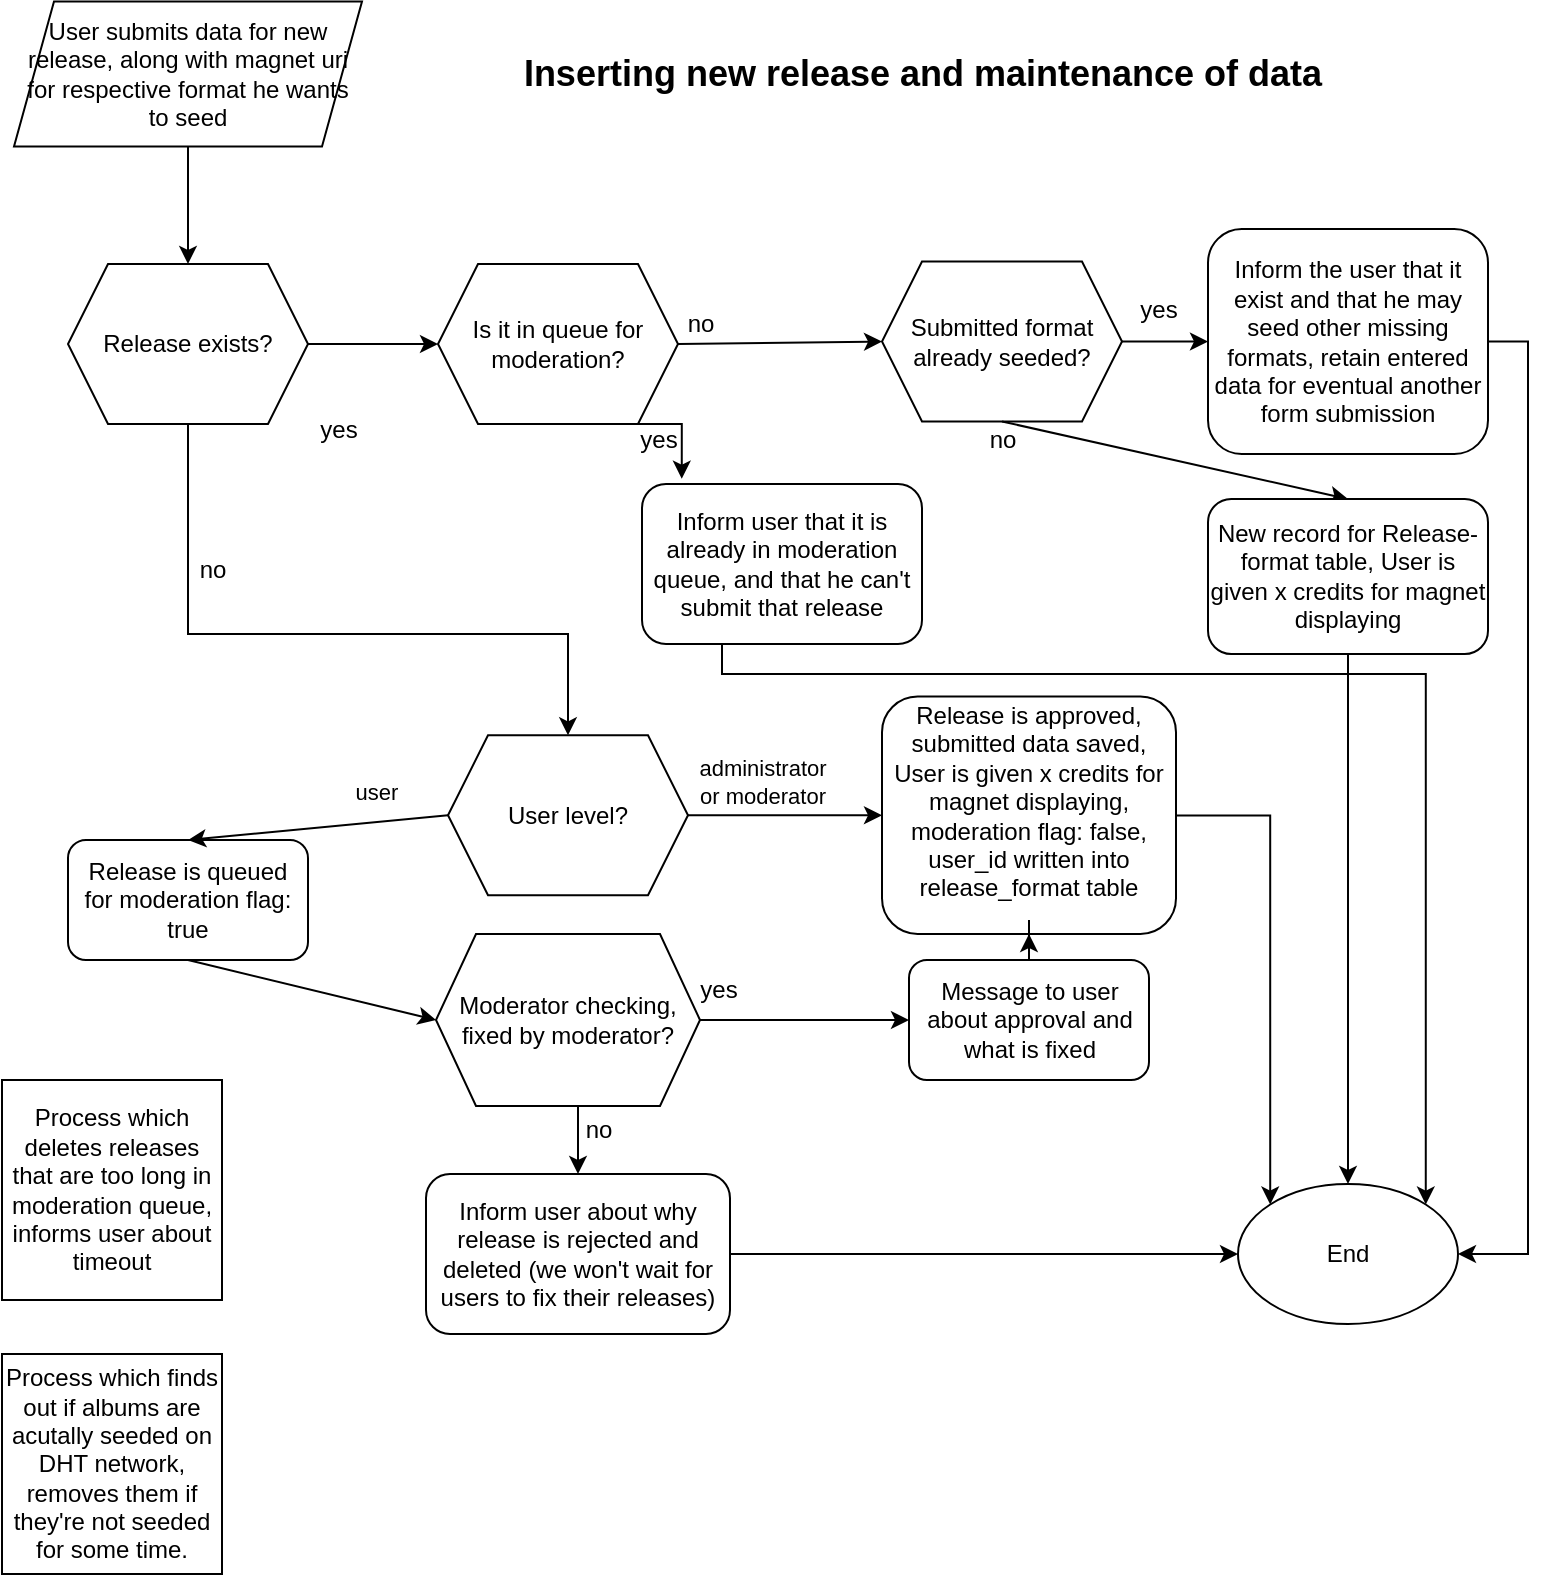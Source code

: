 <mxfile version="14.8.0" type="device" pages="3"><diagram name="Inserting a new release" id="c7558073-3199-34d8-9f00-42111426c3f3"><mxGraphModel dx="2062" dy="2243" grid="1" gridSize="10" guides="1" tooltips="1" connect="1" arrows="1" fold="1" page="1" pageScale="1" pageWidth="826" pageHeight="1169" background="#ffffff" math="0" shadow="0"><root><mxCell id="0"/><mxCell id="1" parent="0"/><mxCell id="n2ZyNjZmt25_cpvlLMeK-97" value="&lt;div&gt;&lt;font size=&quot;1&quot;&gt;&lt;b style=&quot;font-size: 18px&quot;&gt;Inserting new release and maintenance of data&lt;br&gt;&lt;/b&gt;&lt;/font&gt;&lt;/div&gt;" style="text;html=1;align=center;verticalAlign=middle;resizable=0;points=[];autosize=1;" parent="1" vertex="1"><mxGeometry x="290" y="-1140" width="420" height="20" as="geometry"/></mxCell><mxCell id="n2ZyNjZmt25_cpvlLMeK-98" value="User level?" style="shape=hexagon;perimeter=hexagonPerimeter2;whiteSpace=wrap;html=1;fixedSize=1;" parent="1" vertex="1"><mxGeometry x="263" y="-799.37" width="120" height="80" as="geometry"/></mxCell><object label="&lt;div&gt;administrator&lt;br&gt;&lt;/div&gt;&lt;div&gt;or moderator&lt;br&gt;&lt;/div&gt;" id="n2ZyNjZmt25_cpvlLMeK-103"><mxCell style="endArrow=classic;html=1;exitX=1;exitY=0.5;exitDx=0;exitDy=0;entryX=0;entryY=0.5;entryDx=0;entryDy=0;" parent="1" source="n2ZyNjZmt25_cpvlLMeK-98" target="n2ZyNjZmt25_cpvlLMeK-108" edge="1"><mxGeometry x="-0.237" y="18" width="50" height="50" relative="1" as="geometry"><mxPoint x="413" y="-805" as="sourcePoint"/><mxPoint x="638" y="-795" as="targetPoint"/><mxPoint y="1" as="offset"/></mxGeometry></mxCell></object><mxCell id="n2ZyNjZmt25_cpvlLMeK-104" value="Release is queued&lt;br&gt;&lt;div&gt; for moderation flag: true&lt;br&gt;&lt;/div&gt;" style="rounded=1;whiteSpace=wrap;html=1;" parent="1" vertex="1"><mxGeometry x="73" y="-747" width="120" height="60" as="geometry"/></mxCell><mxCell id="n2ZyNjZmt25_cpvlLMeK-107" value="&lt;div&gt;user&lt;/div&gt;" style="endArrow=classic;html=1;entryX=0.5;entryY=0;entryDx=0;entryDy=0;exitX=0;exitY=0.5;exitDx=0;exitDy=0;" parent="1" source="n2ZyNjZmt25_cpvlLMeK-98" target="n2ZyNjZmt25_cpvlLMeK-104" edge="1"><mxGeometry x="-0.468" y="-14" width="50" height="50" relative="1" as="geometry"><mxPoint x="293" y="-805" as="sourcePoint"/><mxPoint x="203" y="-805" as="targetPoint"/><Array as="points"/><mxPoint y="-1" as="offset"/></mxGeometry></mxCell><mxCell id="VYpHS7prJAa994C25TGv-16" style="edgeStyle=orthogonalEdgeStyle;rounded=0;orthogonalLoop=1;jettySize=auto;html=1;entryX=0;entryY=0;entryDx=0;entryDy=0;" parent="1" source="n2ZyNjZmt25_cpvlLMeK-108" target="VYpHS7prJAa994C25TGv-11" edge="1"><mxGeometry relative="1" as="geometry"/></mxCell><mxCell id="n2ZyNjZmt25_cpvlLMeK-108" value="&lt;div&gt;Release is approved, submitted data saved, User is given x credits for magnet displaying, moderation flag: false, user_id written into release_format table&lt;/div&gt;&lt;div&gt;&lt;br&gt;&lt;/div&gt;" style="rounded=1;whiteSpace=wrap;html=1;" parent="1" vertex="1"><mxGeometry x="480" y="-818.75" width="147" height="118.75" as="geometry"/></mxCell><mxCell id="n2ZyNjZmt25_cpvlLMeK-111" value="" style="endArrow=classic;html=1;exitX=0.5;exitY=1;exitDx=0;exitDy=0;entryX=0;entryY=0.5;entryDx=0;entryDy=0;" parent="1" source="n2ZyNjZmt25_cpvlLMeK-104" target="VYpHS7prJAa994C25TGv-31" edge="1"><mxGeometry width="50" height="50" relative="1" as="geometry"><mxPoint x="143" y="-775" as="sourcePoint"/><mxPoint x="143" y="-710" as="targetPoint"/></mxGeometry></mxCell><mxCell id="n2ZyNjZmt25_cpvlLMeK-115" value="&lt;div&gt;Inform user about why release is rejected and deleted (we won't wait for users to fix their releases)&lt;br&gt;&lt;/div&gt;" style="rounded=1;whiteSpace=wrap;html=1;" parent="1" vertex="1"><mxGeometry x="252" y="-580" width="152" height="80" as="geometry"/></mxCell><mxCell id="n2ZyNjZmt25_cpvlLMeK-119" value="" style="endArrow=classic;html=1;exitX=1;exitY=0.5;exitDx=0;exitDy=0;entryX=0;entryY=0.5;entryDx=0;entryDy=0;" parent="1" source="n2ZyNjZmt25_cpvlLMeK-115" target="VYpHS7prJAa994C25TGv-11" edge="1"><mxGeometry width="50" height="50" relative="1" as="geometry"><mxPoint x="293" y="-725" as="sourcePoint"/><mxPoint x="398" y="-602.5" as="targetPoint"/></mxGeometry></mxCell><mxCell id="VYpHS7prJAa994C25TGv-1" value="Submitted format already seeded?" style="shape=hexagon;perimeter=hexagonPerimeter2;whiteSpace=wrap;html=1;fixedSize=1;" parent="1" vertex="1"><mxGeometry x="480" y="-1036.25" width="120" height="80" as="geometry"/></mxCell><mxCell id="VYpHS7prJAa994C25TGv-2" value="" style="endArrow=classic;html=1;exitX=0.5;exitY=1;exitDx=0;exitDy=0;entryX=0.5;entryY=0;entryDx=0;entryDy=0;" parent="1" source="VYpHS7prJAa994C25TGv-1" target="VYpHS7prJAa994C25TGv-53" edge="1"><mxGeometry width="50" height="50" relative="1" as="geometry"><mxPoint x="513" y="-795" as="sourcePoint"/><mxPoint x="710" y="-813" as="targetPoint"/></mxGeometry></mxCell><mxCell id="VYpHS7prJAa994C25TGv-4" value="Inform the user that it exist and that he may seed other missing formats, retain entered data for eventual another form submission" style="rounded=1;whiteSpace=wrap;html=1;" parent="1" vertex="1"><mxGeometry x="643" y="-1052.5" width="140" height="112.5" as="geometry"/></mxCell><mxCell id="VYpHS7prJAa994C25TGv-5" value="" style="endArrow=classic;html=1;exitX=1;exitY=0.5;exitDx=0;exitDy=0;entryX=0;entryY=0.5;entryDx=0;entryDy=0;" parent="1" source="VYpHS7prJAa994C25TGv-1" target="VYpHS7prJAa994C25TGv-4" edge="1"><mxGeometry width="50" height="50" relative="1" as="geometry"><mxPoint x="513" y="-795" as="sourcePoint"/><mxPoint x="563" y="-845" as="targetPoint"/></mxGeometry></mxCell><mxCell id="VYpHS7prJAa994C25TGv-6" value="&lt;div&gt;yes&lt;/div&gt;&lt;div&gt;&lt;br&gt;&lt;/div&gt;" style="text;html=1;align=center;verticalAlign=middle;resizable=0;points=[];autosize=1;" parent="1" vertex="1"><mxGeometry x="603" y="-1020" width="30" height="30" as="geometry"/></mxCell><mxCell id="VYpHS7prJAa994C25TGv-20" style="edgeStyle=orthogonalEdgeStyle;rounded=0;orthogonalLoop=1;jettySize=auto;html=1;entryX=0.5;entryY=0;entryDx=0;entryDy=0;exitX=0.5;exitY=1;exitDx=0;exitDy=0;" parent="1" source="VYpHS7prJAa994C25TGv-9" target="VYpHS7prJAa994C25TGv-17" edge="1"><mxGeometry relative="1" as="geometry"><mxPoint x="288" y="-1020" as="sourcePoint"/></mxGeometry></mxCell><mxCell id="VYpHS7prJAa994C25TGv-9" value="&lt;div&gt;User submits data for new release, along with magnet uri for respective format he wants to seed&lt;br&gt;&lt;/div&gt;" style="shape=parallelogram;perimeter=parallelogramPerimeter;whiteSpace=wrap;html=1;fixedSize=1;" parent="1" vertex="1"><mxGeometry x="46" y="-1166.25" width="174" height="72.5" as="geometry"/></mxCell><mxCell id="VYpHS7prJAa994C25TGv-14" style="edgeStyle=orthogonalEdgeStyle;rounded=0;orthogonalLoop=1;jettySize=auto;html=1;exitX=1;exitY=0.5;exitDx=0;exitDy=0;entryX=1;entryY=0.5;entryDx=0;entryDy=0;" parent="1" source="VYpHS7prJAa994C25TGv-4" target="VYpHS7prJAa994C25TGv-11" edge="1"><mxGeometry relative="1" as="geometry"><mxPoint x="703" y="-915" as="sourcePoint"/></mxGeometry></mxCell><mxCell id="VYpHS7prJAa994C25TGv-11" value="End" style="ellipse;whiteSpace=wrap;html=1;" parent="1" vertex="1"><mxGeometry x="658" y="-575" width="110" height="70" as="geometry"/></mxCell><mxCell id="VYpHS7prJAa994C25TGv-21" style="edgeStyle=orthogonalEdgeStyle;rounded=0;orthogonalLoop=1;jettySize=auto;html=1;exitX=0.5;exitY=1;exitDx=0;exitDy=0;entryX=0.5;entryY=0;entryDx=0;entryDy=0;" parent="1" source="VYpHS7prJAa994C25TGv-17" target="n2ZyNjZmt25_cpvlLMeK-98" edge="1"><mxGeometry relative="1" as="geometry"><Array as="points"><mxPoint x="133" y="-850"/><mxPoint x="323" y="-850"/></Array></mxGeometry></mxCell><mxCell id="VYpHS7prJAa994C25TGv-26" style="edgeStyle=orthogonalEdgeStyle;rounded=0;orthogonalLoop=1;jettySize=auto;html=1;exitX=1;exitY=0.5;exitDx=0;exitDy=0;entryX=0;entryY=0.5;entryDx=0;entryDy=0;" parent="1" source="VYpHS7prJAa994C25TGv-17" target="VYpHS7prJAa994C25TGv-40" edge="1"><mxGeometry relative="1" as="geometry"><mxPoint x="310" y="-880" as="targetPoint"/></mxGeometry></mxCell><mxCell id="VYpHS7prJAa994C25TGv-17" value="Release exists?" style="shape=hexagon;perimeter=hexagonPerimeter2;whiteSpace=wrap;html=1;fixedSize=1;" parent="1" vertex="1"><mxGeometry x="73" y="-1035" width="120" height="80" as="geometry"/></mxCell><mxCell id="VYpHS7prJAa994C25TGv-24" value="&lt;div&gt;no&lt;/div&gt;&lt;div&gt;&lt;br&gt;&lt;/div&gt;" style="text;html=1;align=center;verticalAlign=middle;resizable=0;points=[];autosize=1;" parent="1" vertex="1"><mxGeometry x="130" y="-890" width="30" height="30" as="geometry"/></mxCell><mxCell id="VYpHS7prJAa994C25TGv-27" value="&lt;div&gt;yes&lt;/div&gt;&lt;div&gt;&lt;br&gt;&lt;/div&gt;" style="text;html=1;align=center;verticalAlign=middle;resizable=0;points=[];autosize=1;" parent="1" vertex="1"><mxGeometry x="193" y="-960" width="30" height="30" as="geometry"/></mxCell><mxCell id="VYpHS7prJAa994C25TGv-29" value="&lt;div&gt;no&lt;/div&gt;&lt;div&gt;&lt;br&gt;&lt;/div&gt;" style="text;html=1;align=center;verticalAlign=middle;resizable=0;points=[];autosize=1;" parent="1" vertex="1"><mxGeometry x="525" y="-955" width="30" height="30" as="geometry"/></mxCell><mxCell id="VYpHS7prJAa994C25TGv-33" style="edgeStyle=orthogonalEdgeStyle;rounded=0;orthogonalLoop=1;jettySize=auto;html=1;exitX=1;exitY=0.5;exitDx=0;exitDy=0;entryX=0;entryY=0.5;entryDx=0;entryDy=0;" parent="1" source="VYpHS7prJAa994C25TGv-31" target="VYpHS7prJAa994C25TGv-37" edge="1"><mxGeometry relative="1" as="geometry"><mxPoint x="358" y="-590" as="sourcePoint"/></mxGeometry></mxCell><mxCell id="VYpHS7prJAa994C25TGv-35" style="edgeStyle=orthogonalEdgeStyle;rounded=0;orthogonalLoop=1;jettySize=auto;html=1;entryX=0.5;entryY=0;entryDx=0;entryDy=0;exitX=0.5;exitY=1;exitDx=0;exitDy=0;" parent="1" source="VYpHS7prJAa994C25TGv-31" target="n2ZyNjZmt25_cpvlLMeK-115" edge="1"><mxGeometry relative="1" as="geometry"><mxPoint x="298" y="-550" as="sourcePoint"/></mxGeometry></mxCell><mxCell id="VYpHS7prJAa994C25TGv-31" value="Moderator checking, fixed by moderator?" style="shape=hexagon;perimeter=hexagonPerimeter2;whiteSpace=wrap;html=1;fixedSize=1;" parent="1" vertex="1"><mxGeometry x="257" y="-700" width="132" height="86" as="geometry"/></mxCell><mxCell id="VYpHS7prJAa994C25TGv-34" value="&lt;div&gt;yes&lt;/div&gt;&lt;div&gt;&lt;br&gt;&lt;/div&gt;" style="text;html=1;align=center;verticalAlign=middle;resizable=0;points=[];autosize=1;" parent="1" vertex="1"><mxGeometry x="383" y="-680" width="30" height="30" as="geometry"/></mxCell><mxCell id="VYpHS7prJAa994C25TGv-36" value="&lt;div&gt;no&lt;/div&gt;&lt;div&gt;&lt;br&gt;&lt;/div&gt;" style="text;html=1;align=center;verticalAlign=middle;resizable=0;points=[];autosize=1;" parent="1" vertex="1"><mxGeometry x="323" y="-610" width="30" height="30" as="geometry"/></mxCell><mxCell id="VYpHS7prJAa994C25TGv-38" style="edgeStyle=orthogonalEdgeStyle;rounded=0;orthogonalLoop=1;jettySize=auto;html=1;" parent="1" source="VYpHS7prJAa994C25TGv-37" target="n2ZyNjZmt25_cpvlLMeK-108" edge="1"><mxGeometry relative="1" as="geometry"/></mxCell><mxCell id="VYpHS7prJAa994C25TGv-37" value="Message to user about approval and what is fixed" style="rounded=1;whiteSpace=wrap;html=1;" parent="1" vertex="1"><mxGeometry x="493.5" y="-687" width="120" height="60" as="geometry"/></mxCell><mxCell id="VYpHS7prJAa994C25TGv-42" style="edgeStyle=orthogonalEdgeStyle;rounded=0;orthogonalLoop=1;jettySize=auto;html=1;entryX=0.142;entryY=-0.033;entryDx=0;entryDy=0;exitX=0.8;exitY=1;exitDx=0;exitDy=0;exitPerimeter=0;entryPerimeter=0;" parent="1" source="VYpHS7prJAa994C25TGv-40" target="VYpHS7prJAa994C25TGv-41" edge="1"><mxGeometry relative="1" as="geometry"/></mxCell><mxCell id="VYpHS7prJAa994C25TGv-40" value="Is it in queue for moderation?" style="shape=hexagon;perimeter=hexagonPerimeter2;whiteSpace=wrap;html=1;fixedSize=1;" parent="1" vertex="1"><mxGeometry x="258" y="-1035" width="120" height="80" as="geometry"/></mxCell><mxCell id="VYpHS7prJAa994C25TGv-49" style="edgeStyle=orthogonalEdgeStyle;rounded=0;orthogonalLoop=1;jettySize=auto;html=1;entryX=1;entryY=0;entryDx=0;entryDy=0;" parent="1" source="VYpHS7prJAa994C25TGv-41" target="VYpHS7prJAa994C25TGv-11" edge="1"><mxGeometry relative="1" as="geometry"><Array as="points"><mxPoint x="400" y="-830"/><mxPoint x="752" y="-830"/></Array></mxGeometry></mxCell><mxCell id="VYpHS7prJAa994C25TGv-41" value="&lt;div&gt;Inform user that it is already in moderation queue, and that he can't submit that release&lt;/div&gt;" style="rounded=1;whiteSpace=wrap;html=1;" parent="1" vertex="1"><mxGeometry x="360" y="-925" width="140" height="80" as="geometry"/></mxCell><mxCell id="VYpHS7prJAa994C25TGv-43" value="&lt;div&gt;yes&lt;/div&gt;&lt;div&gt;&lt;br&gt;&lt;/div&gt;" style="text;html=1;align=center;verticalAlign=middle;resizable=0;points=[];autosize=1;" parent="1" vertex="1"><mxGeometry x="353" y="-955" width="30" height="30" as="geometry"/></mxCell><mxCell id="VYpHS7prJAa994C25TGv-46" value="" style="endArrow=classic;html=1;entryX=0;entryY=0.5;entryDx=0;entryDy=0;exitX=1;exitY=0.5;exitDx=0;exitDy=0;" parent="1" source="VYpHS7prJAa994C25TGv-40" target="VYpHS7prJAa994C25TGv-1" edge="1"><mxGeometry width="50" height="50" relative="1" as="geometry"><mxPoint x="400" y="-996" as="sourcePoint"/><mxPoint x="503" y="-980" as="targetPoint"/></mxGeometry></mxCell><mxCell id="VYpHS7prJAa994C25TGv-47" value="no" style="text;html=1;align=center;verticalAlign=middle;resizable=0;points=[];autosize=1;" parent="1" vertex="1"><mxGeometry x="374" y="-1015" width="30" height="20" as="geometry"/></mxCell><mxCell id="VYpHS7prJAa994C25TGv-48" value="Process which deletes releases that are too long in moderation queue, informs user about timeout" style="whiteSpace=wrap;html=1;aspect=fixed;" parent="1" vertex="1"><mxGeometry x="40" y="-627" width="110" height="110" as="geometry"/></mxCell><mxCell id="VYpHS7prJAa994C25TGv-54" style="edgeStyle=orthogonalEdgeStyle;rounded=0;orthogonalLoop=1;jettySize=auto;html=1;entryX=0.5;entryY=0;entryDx=0;entryDy=0;" parent="1" source="VYpHS7prJAa994C25TGv-53" target="VYpHS7prJAa994C25TGv-11" edge="1"><mxGeometry relative="1" as="geometry"><mxPoint x="670" y="-580" as="targetPoint"/></mxGeometry></mxCell><mxCell id="VYpHS7prJAa994C25TGv-53" value="New record for Release-format table, User is given x credits for magnet displaying" style="rounded=1;whiteSpace=wrap;html=1;" parent="1" vertex="1"><mxGeometry x="643" y="-917.5" width="140" height="77.5" as="geometry"/></mxCell><mxCell id="3IJNpLpQava2h7007j8y-3" value="&lt;div&gt;Process which finds out if albums are acutally seeded on DHT network, removes them if they're not seeded for some time.&lt;/div&gt;" style="whiteSpace=wrap;html=1;aspect=fixed;" vertex="1" parent="1"><mxGeometry x="40" y="-490" width="110" height="110" as="geometry"/></mxCell></root></mxGraphModel></diagram><diagram id="XDokTzI9cl6tC_Xatj_h" name="Logic for giving of magnet display credits"><mxGraphModel dx="2062" dy="1082" grid="1" gridSize="10" guides="1" tooltips="1" connect="1" arrows="1" fold="1" page="1" pageScale="1" pageWidth="850" pageHeight="1100" math="0" shadow="0"><root><mxCell id="PKk5NcFxZz1ioKg03z-K-0"/><mxCell id="PKk5NcFxZz1ioKg03z-K-1" parent="PKk5NcFxZz1ioKg03z-K-0"/><mxCell id="PKk5NcFxZz1ioKg03z-K-2" value="&lt;font style=&quot;font-size: 18px&quot;&gt;&lt;b&gt;Logic for giving of magnet display credits&lt;/b&gt;&lt;/font&gt;" style="text;html=1;strokeColor=none;fillColor=none;align=center;verticalAlign=middle;whiteSpace=wrap;rounded=0;" parent="PKk5NcFxZz1ioKg03z-K-1" vertex="1"><mxGeometry x="220" y="30" width="420" height="20" as="geometry"/></mxCell><mxCell id="FW8wLS0qnxZjOae0w8Y4-0" value="" style="shape=table;html=1;whiteSpace=wrap;startSize=0;container=1;collapsible=0;childLayout=tableLayout;" parent="PKk5NcFxZz1ioKg03z-K-1" vertex="1"><mxGeometry x="40" y="80" width="150" height="385" as="geometry"/></mxCell><mxCell id="FW8wLS0qnxZjOae0w8Y4-1" value="" style="shape=partialRectangle;html=1;whiteSpace=wrap;collapsible=0;dropTarget=0;pointerEvents=0;fillColor=none;top=0;left=0;bottom=0;right=0;points=[[0,0.5],[1,0.5]];portConstraint=eastwest;" parent="FW8wLS0qnxZjOae0w8Y4-0" vertex="1"><mxGeometry width="150" height="70" as="geometry"/></mxCell><mxCell id="FW8wLS0qnxZjOae0w8Y4-2" value="Number of submitted releases" style="shape=partialRectangle;html=1;whiteSpace=wrap;connectable=0;overflow=hidden;fillColor=none;top=0;left=0;bottom=0;right=0;" parent="FW8wLS0qnxZjOae0w8Y4-1" vertex="1"><mxGeometry width="75" height="70" as="geometry"/></mxCell><mxCell id="FW8wLS0qnxZjOae0w8Y4-3" value="Number of magnet displays given" style="shape=partialRectangle;html=1;whiteSpace=wrap;connectable=0;overflow=hidden;fillColor=none;top=0;left=0;bottom=0;right=0;" parent="FW8wLS0qnxZjOae0w8Y4-1" vertex="1"><mxGeometry x="75" width="75" height="70" as="geometry"/></mxCell><mxCell id="FW8wLS0qnxZjOae0w8Y4-4" value="" style="shape=partialRectangle;html=1;whiteSpace=wrap;collapsible=0;dropTarget=0;pointerEvents=0;fillColor=none;top=0;left=0;bottom=0;right=0;points=[[0,0.5],[1,0.5]];portConstraint=eastwest;" parent="FW8wLS0qnxZjOae0w8Y4-0" vertex="1"><mxGeometry y="70" width="150" height="45" as="geometry"/></mxCell><mxCell id="FW8wLS0qnxZjOae0w8Y4-5" value="0-10" style="shape=partialRectangle;html=1;whiteSpace=wrap;connectable=0;overflow=hidden;fillColor=none;top=0;left=0;bottom=0;right=0;" parent="FW8wLS0qnxZjOae0w8Y4-4" vertex="1"><mxGeometry width="75" height="45" as="geometry"/></mxCell><mxCell id="FW8wLS0qnxZjOae0w8Y4-6" value="1" style="shape=partialRectangle;html=1;whiteSpace=wrap;connectable=0;overflow=hidden;fillColor=none;top=0;left=0;bottom=0;right=0;" parent="FW8wLS0qnxZjOae0w8Y4-4" vertex="1"><mxGeometry x="75" width="75" height="45" as="geometry"/></mxCell><mxCell id="FW8wLS0qnxZjOae0w8Y4-7" value="" style="shape=partialRectangle;html=1;whiteSpace=wrap;collapsible=0;dropTarget=0;pointerEvents=0;fillColor=none;top=0;left=0;bottom=0;right=0;points=[[0,0.5],[1,0.5]];portConstraint=eastwest;" parent="FW8wLS0qnxZjOae0w8Y4-0" vertex="1"><mxGeometry y="115" width="150" height="45" as="geometry"/></mxCell><mxCell id="FW8wLS0qnxZjOae0w8Y4-8" value="10-30" style="shape=partialRectangle;html=1;whiteSpace=wrap;connectable=0;overflow=hidden;fillColor=none;top=0;left=0;bottom=0;right=0;" parent="FW8wLS0qnxZjOae0w8Y4-7" vertex="1"><mxGeometry width="75" height="45" as="geometry"/></mxCell><mxCell id="FW8wLS0qnxZjOae0w8Y4-9" value="2" style="shape=partialRectangle;html=1;whiteSpace=wrap;connectable=0;overflow=hidden;fillColor=none;top=0;left=0;bottom=0;right=0;" parent="FW8wLS0qnxZjOae0w8Y4-7" vertex="1"><mxGeometry x="75" width="75" height="45" as="geometry"/></mxCell><mxCell id="FW8wLS0qnxZjOae0w8Y4-10" value="" style="shape=partialRectangle;html=1;whiteSpace=wrap;collapsible=0;dropTarget=0;pointerEvents=0;fillColor=none;top=0;left=0;bottom=0;right=0;points=[[0,0.5],[1,0.5]];portConstraint=eastwest;" parent="FW8wLS0qnxZjOae0w8Y4-0" vertex="1"><mxGeometry y="160" width="150" height="45" as="geometry"/></mxCell><mxCell id="FW8wLS0qnxZjOae0w8Y4-11" value="30-60" style="shape=partialRectangle;html=1;whiteSpace=wrap;connectable=0;overflow=hidden;fillColor=none;top=0;left=0;bottom=0;right=0;" parent="FW8wLS0qnxZjOae0w8Y4-10" vertex="1"><mxGeometry width="75" height="45" as="geometry"/></mxCell><mxCell id="FW8wLS0qnxZjOae0w8Y4-12" value="4" style="shape=partialRectangle;html=1;whiteSpace=wrap;connectable=0;overflow=hidden;fillColor=none;top=0;left=0;bottom=0;right=0;" parent="FW8wLS0qnxZjOae0w8Y4-10" vertex="1"><mxGeometry x="75" width="75" height="45" as="geometry"/></mxCell><mxCell id="FW8wLS0qnxZjOae0w8Y4-13" value="" style="shape=partialRectangle;html=1;whiteSpace=wrap;collapsible=0;dropTarget=0;pointerEvents=0;fillColor=none;top=0;left=0;bottom=0;right=0;points=[[0,0.5],[1,0.5]];portConstraint=eastwest;" parent="FW8wLS0qnxZjOae0w8Y4-0" vertex="1"><mxGeometry y="205" width="150" height="45" as="geometry"/></mxCell><mxCell id="FW8wLS0qnxZjOae0w8Y4-14" value="60-100" style="shape=partialRectangle;html=1;whiteSpace=wrap;connectable=0;overflow=hidden;fillColor=none;top=0;left=0;bottom=0;right=0;" parent="FW8wLS0qnxZjOae0w8Y4-13" vertex="1"><mxGeometry width="75" height="45" as="geometry"/></mxCell><mxCell id="FW8wLS0qnxZjOae0w8Y4-15" value="7" style="shape=partialRectangle;html=1;whiteSpace=wrap;connectable=0;overflow=hidden;fillColor=none;top=0;left=0;bottom=0;right=0;" parent="FW8wLS0qnxZjOae0w8Y4-13" vertex="1"><mxGeometry x="75" width="75" height="45" as="geometry"/></mxCell><mxCell id="FW8wLS0qnxZjOae0w8Y4-16" value="" style="shape=partialRectangle;html=1;whiteSpace=wrap;collapsible=0;dropTarget=0;pointerEvents=0;fillColor=none;top=0;left=0;bottom=0;right=0;points=[[0,0.5],[1,0.5]];portConstraint=eastwest;" parent="FW8wLS0qnxZjOae0w8Y4-0" vertex="1"><mxGeometry y="250" width="150" height="45" as="geometry"/></mxCell><mxCell id="FW8wLS0qnxZjOae0w8Y4-17" value="100-200" style="shape=partialRectangle;html=1;whiteSpace=wrap;connectable=0;overflow=hidden;fillColor=none;top=0;left=0;bottom=0;right=0;" parent="FW8wLS0qnxZjOae0w8Y4-16" vertex="1"><mxGeometry width="75" height="45" as="geometry"/></mxCell><mxCell id="FW8wLS0qnxZjOae0w8Y4-18" value="11" style="shape=partialRectangle;html=1;whiteSpace=wrap;connectable=0;overflow=hidden;fillColor=none;top=0;left=0;bottom=0;right=0;" parent="FW8wLS0qnxZjOae0w8Y4-16" vertex="1"><mxGeometry x="75" width="75" height="45" as="geometry"/></mxCell><mxCell id="P2ZsAon1ckKOHhdZO5vz-0" style="shape=partialRectangle;html=1;whiteSpace=wrap;collapsible=0;dropTarget=0;pointerEvents=0;fillColor=none;top=0;left=0;bottom=0;right=0;points=[[0,0.5],[1,0.5]];portConstraint=eastwest;" parent="FW8wLS0qnxZjOae0w8Y4-0" vertex="1"><mxGeometry y="295" width="150" height="45" as="geometry"/></mxCell><mxCell id="P2ZsAon1ckKOHhdZO5vz-1" value="&lt;div align=&quot;center&quot;&gt;200-500&lt;/div&gt;" style="shape=partialRectangle;html=1;whiteSpace=wrap;connectable=0;overflow=hidden;fillColor=none;top=0;left=0;bottom=0;right=0;align=center;" parent="P2ZsAon1ckKOHhdZO5vz-0" vertex="1"><mxGeometry width="75" height="45" as="geometry"/></mxCell><mxCell id="P2ZsAon1ckKOHhdZO5vz-2" value="16" style="shape=partialRectangle;html=1;whiteSpace=wrap;connectable=0;overflow=hidden;fillColor=none;top=0;left=0;bottom=0;right=0;" parent="P2ZsAon1ckKOHhdZO5vz-0" vertex="1"><mxGeometry x="75" width="75" height="45" as="geometry"/></mxCell><mxCell id="P2ZsAon1ckKOHhdZO5vz-3" style="shape=partialRectangle;html=1;whiteSpace=wrap;collapsible=0;dropTarget=0;pointerEvents=0;fillColor=none;top=0;left=0;bottom=0;right=0;points=[[0,0.5],[1,0.5]];portConstraint=eastwest;" parent="FW8wLS0qnxZjOae0w8Y4-0" vertex="1"><mxGeometry y="340" width="150" height="45" as="geometry"/></mxCell><mxCell id="P2ZsAon1ckKOHhdZO5vz-4" value="500+" style="shape=partialRectangle;html=1;whiteSpace=wrap;connectable=0;overflow=hidden;fillColor=none;top=0;left=0;bottom=0;right=0;align=center;" parent="P2ZsAon1ckKOHhdZO5vz-3" vertex="1"><mxGeometry width="75" height="45" as="geometry"/></mxCell><mxCell id="P2ZsAon1ckKOHhdZO5vz-5" value="&lt;div&gt;25&lt;/div&gt;" style="shape=partialRectangle;html=1;whiteSpace=wrap;connectable=0;overflow=hidden;fillColor=none;top=0;left=0;bottom=0;right=0;" parent="P2ZsAon1ckKOHhdZO5vz-3" vertex="1"><mxGeometry x="75" width="75" height="45" as="geometry"/></mxCell><mxCell id="HELg8cbNPCt3xntXr3Lz-0" value="&lt;div style=&quot;font-size: 14px&quot; align=&quot;left&quot;&gt;&lt;font style=&quot;font-size: 14px&quot;&gt;Moderators and administrators do not have contraints on how many magnet links they can see, everyone can be promoted to&lt;br&gt;moderator level by&lt;/font&gt;&lt;font style=&quot;font-size: 14px&quot;&gt; supplying his bandwidth, cpu and data storage thus helping decentralization, through various services such as&lt;br&gt;IPFS or Wip2p (that yet has to be determined).&lt;/font&gt;&lt;font style=&quot;font-size: 14px&quot;&gt; There should be active monitoring on whether they are continuous with such type of&lt;br&gt; support, so user level is maintained. Generally, the site will rely on&lt;/font&gt;&lt;font style=&quot;font-size: 14px&quot;&gt; community only, not on any enterprise service.&lt;br&gt;&lt;/font&gt;&lt;/div&gt;" style="text;html=1;align=left;verticalAlign=middle;resizable=0;points=[];autosize=1;" parent="PKk5NcFxZz1ioKg03z-K-1" vertex="1"><mxGeometry x="40" y="480" width="820" height="60" as="geometry"/></mxCell></root></mxGraphModel></diagram><diagram id="xlkrciks6cJSYFcoXLwE" name="User interface"><mxGraphModel dx="2062" dy="1082" grid="1" gridSize="10" guides="1" tooltips="1" connect="1" arrows="1" fold="1" page="1" pageScale="1" pageWidth="850" pageHeight="1100" math="0" shadow="0"><root><mxCell id="mQnBFHZS2w15oKFvYl4J-0"/><mxCell id="mQnBFHZS2w15oKFvYl4J-1" parent="mQnBFHZS2w15oKFvYl4J-0"/></root></mxGraphModel></diagram></mxfile>